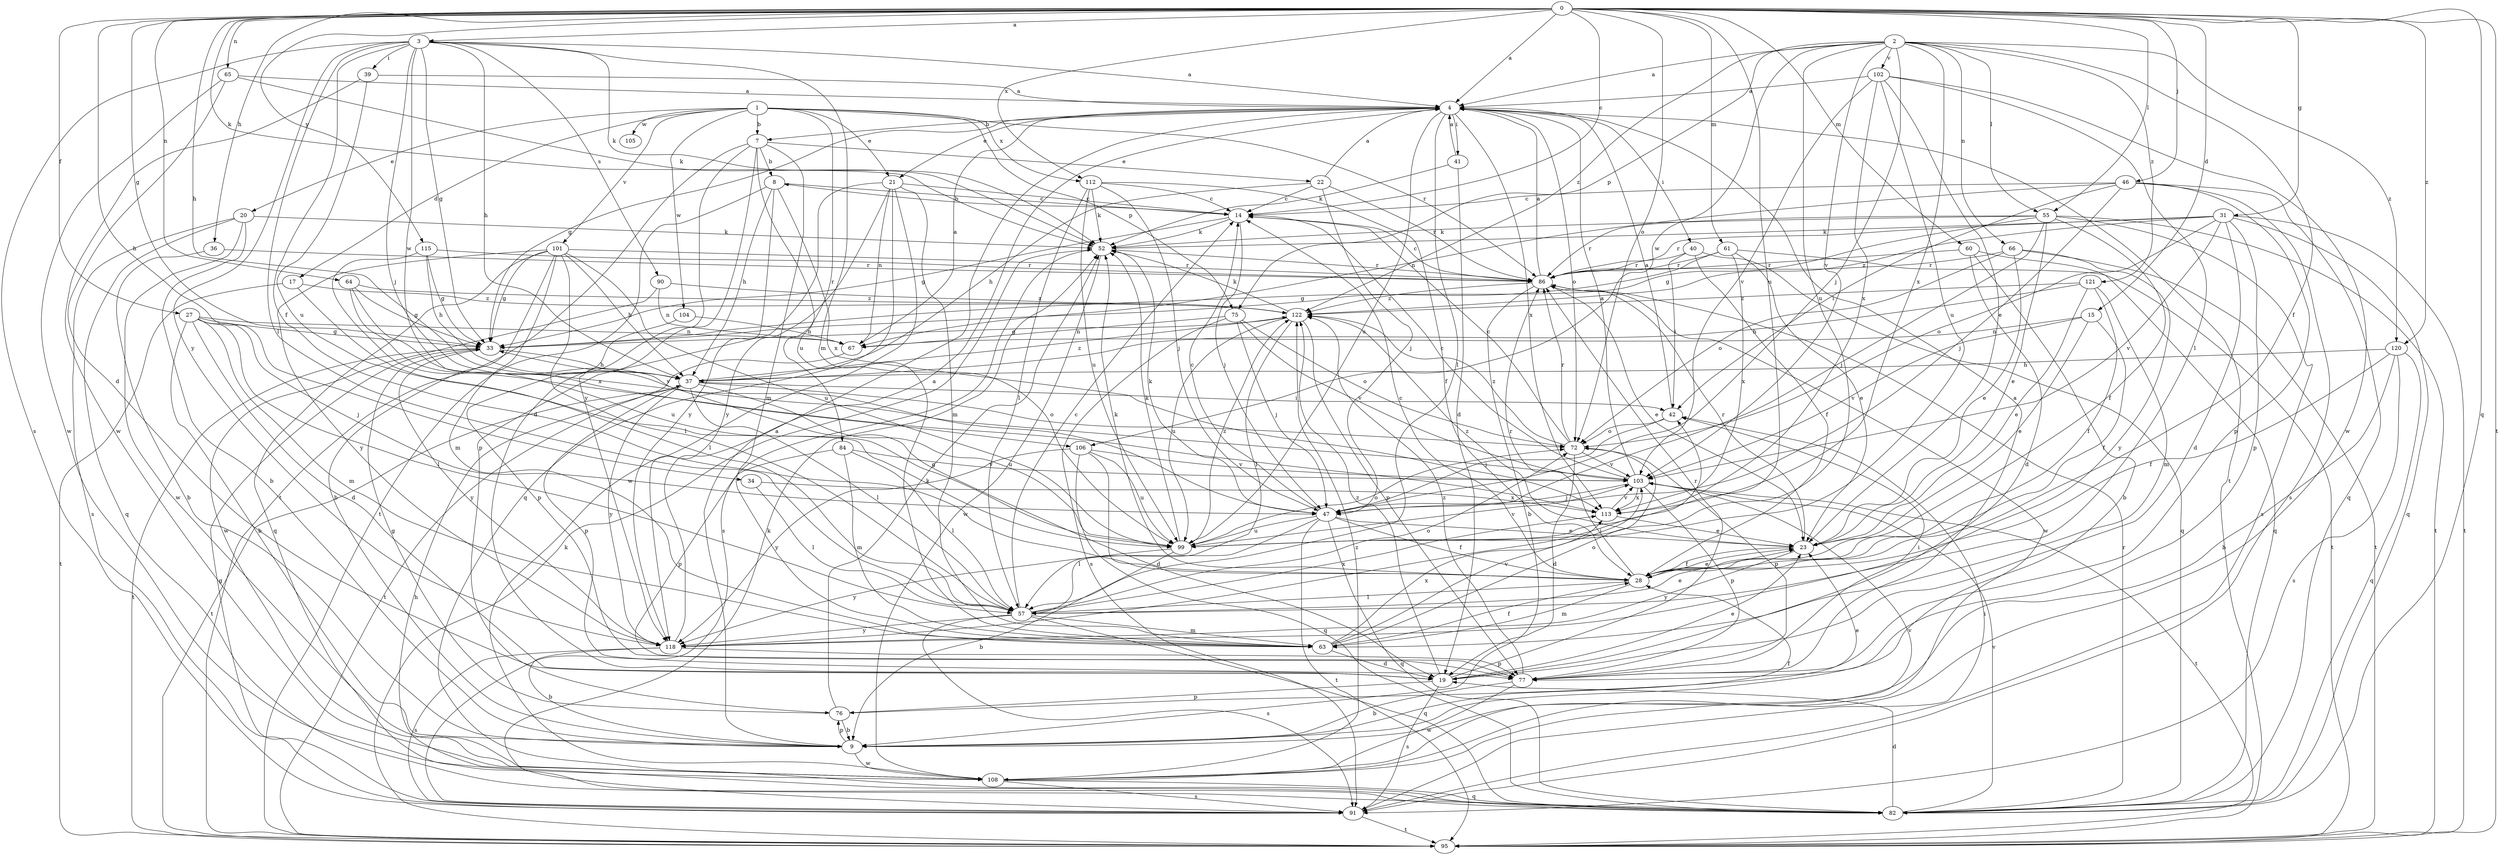 strict digraph  {
0;
1;
2;
3;
4;
7;
8;
9;
14;
15;
17;
19;
20;
21;
22;
23;
27;
28;
31;
33;
34;
36;
37;
39;
40;
41;
42;
46;
47;
52;
55;
57;
60;
61;
63;
64;
65;
66;
67;
72;
75;
76;
77;
82;
84;
86;
90;
91;
95;
99;
101;
102;
103;
104;
105;
106;
108;
112;
113;
115;
118;
120;
121;
122;
0 -> 3  [label=a];
0 -> 4  [label=a];
0 -> 14  [label=c];
0 -> 15  [label=d];
0 -> 27  [label=f];
0 -> 31  [label=g];
0 -> 33  [label=g];
0 -> 34  [label=h];
0 -> 36  [label=h];
0 -> 37  [label=h];
0 -> 46  [label=j];
0 -> 52  [label=k];
0 -> 55  [label=l];
0 -> 60  [label=m];
0 -> 61  [label=m];
0 -> 64  [label=n];
0 -> 65  [label=n];
0 -> 72  [label=o];
0 -> 82  [label=q];
0 -> 95  [label=t];
0 -> 99  [label=u];
0 -> 112  [label=x];
0 -> 115  [label=y];
0 -> 120  [label=z];
1 -> 7  [label=b];
1 -> 17  [label=d];
1 -> 20  [label=e];
1 -> 21  [label=e];
1 -> 75  [label=p];
1 -> 84  [label=r];
1 -> 86  [label=r];
1 -> 101  [label=v];
1 -> 104  [label=w];
1 -> 105  [label=w];
1 -> 112  [label=x];
2 -> 4  [label=a];
2 -> 28  [label=f];
2 -> 47  [label=j];
2 -> 55  [label=l];
2 -> 66  [label=n];
2 -> 75  [label=p];
2 -> 99  [label=u];
2 -> 102  [label=v];
2 -> 103  [label=v];
2 -> 106  [label=w];
2 -> 113  [label=x];
2 -> 120  [label=z];
2 -> 121  [label=z];
2 -> 122  [label=z];
3 -> 4  [label=a];
3 -> 28  [label=f];
3 -> 33  [label=g];
3 -> 37  [label=h];
3 -> 39  [label=i];
3 -> 47  [label=j];
3 -> 52  [label=k];
3 -> 57  [label=l];
3 -> 63  [label=m];
3 -> 90  [label=s];
3 -> 91  [label=s];
3 -> 106  [label=w];
3 -> 118  [label=y];
4 -> 7  [label=b];
4 -> 21  [label=e];
4 -> 33  [label=g];
4 -> 40  [label=i];
4 -> 41  [label=i];
4 -> 57  [label=l];
4 -> 72  [label=o];
4 -> 95  [label=t];
4 -> 99  [label=u];
4 -> 113  [label=x];
7 -> 8  [label=b];
7 -> 19  [label=d];
7 -> 22  [label=e];
7 -> 63  [label=m];
7 -> 95  [label=t];
7 -> 99  [label=u];
7 -> 118  [label=y];
8 -> 14  [label=c];
8 -> 37  [label=h];
8 -> 95  [label=t];
8 -> 113  [label=x];
8 -> 118  [label=y];
9 -> 4  [label=a];
9 -> 28  [label=f];
9 -> 76  [label=p];
9 -> 108  [label=w];
14 -> 8  [label=b];
14 -> 33  [label=g];
14 -> 47  [label=j];
14 -> 52  [label=k];
15 -> 23  [label=e];
15 -> 28  [label=f];
15 -> 67  [label=n];
15 -> 103  [label=v];
17 -> 57  [label=l];
17 -> 95  [label=t];
17 -> 122  [label=z];
19 -> 23  [label=e];
19 -> 76  [label=p];
19 -> 86  [label=r];
19 -> 91  [label=s];
19 -> 122  [label=z];
20 -> 9  [label=b];
20 -> 52  [label=k];
20 -> 82  [label=q];
20 -> 91  [label=s];
20 -> 108  [label=w];
21 -> 14  [label=c];
21 -> 63  [label=m];
21 -> 67  [label=n];
21 -> 76  [label=p];
21 -> 82  [label=q];
21 -> 108  [label=w];
21 -> 118  [label=y];
22 -> 4  [label=a];
22 -> 14  [label=c];
22 -> 37  [label=h];
22 -> 47  [label=j];
22 -> 86  [label=r];
23 -> 28  [label=f];
23 -> 86  [label=r];
23 -> 118  [label=y];
23 -> 122  [label=z];
27 -> 9  [label=b];
27 -> 19  [label=d];
27 -> 33  [label=g];
27 -> 47  [label=j];
27 -> 57  [label=l];
27 -> 63  [label=m];
27 -> 67  [label=n];
28 -> 14  [label=c];
28 -> 23  [label=e];
28 -> 33  [label=g];
28 -> 52  [label=k];
28 -> 57  [label=l];
28 -> 63  [label=m];
28 -> 86  [label=r];
31 -> 19  [label=d];
31 -> 52  [label=k];
31 -> 72  [label=o];
31 -> 77  [label=p];
31 -> 82  [label=q];
31 -> 86  [label=r];
31 -> 95  [label=t];
31 -> 103  [label=v];
31 -> 122  [label=z];
33 -> 37  [label=h];
33 -> 95  [label=t];
33 -> 118  [label=y];
34 -> 57  [label=l];
34 -> 113  [label=x];
36 -> 9  [label=b];
36 -> 86  [label=r];
37 -> 42  [label=i];
37 -> 57  [label=l];
37 -> 72  [label=o];
37 -> 77  [label=p];
37 -> 95  [label=t];
37 -> 99  [label=u];
37 -> 118  [label=y];
37 -> 122  [label=z];
39 -> 4  [label=a];
39 -> 99  [label=u];
39 -> 108  [label=w];
40 -> 28  [label=f];
40 -> 42  [label=i];
40 -> 82  [label=q];
40 -> 86  [label=r];
41 -> 4  [label=a];
41 -> 19  [label=d];
41 -> 52  [label=k];
42 -> 4  [label=a];
42 -> 47  [label=j];
42 -> 72  [label=o];
46 -> 14  [label=c];
46 -> 42  [label=i];
46 -> 47  [label=j];
46 -> 67  [label=n];
46 -> 77  [label=p];
46 -> 82  [label=q];
46 -> 91  [label=s];
47 -> 14  [label=c];
47 -> 23  [label=e];
47 -> 28  [label=f];
47 -> 52  [label=k];
47 -> 57  [label=l];
47 -> 82  [label=q];
47 -> 95  [label=t];
47 -> 99  [label=u];
52 -> 86  [label=r];
52 -> 91  [label=s];
52 -> 108  [label=w];
55 -> 23  [label=e];
55 -> 28  [label=f];
55 -> 33  [label=g];
55 -> 47  [label=j];
55 -> 52  [label=k];
55 -> 86  [label=r];
55 -> 91  [label=s];
55 -> 95  [label=t];
57 -> 14  [label=c];
57 -> 23  [label=e];
57 -> 63  [label=m];
57 -> 72  [label=o];
57 -> 82  [label=q];
57 -> 91  [label=s];
57 -> 113  [label=x];
57 -> 118  [label=y];
60 -> 9  [label=b];
60 -> 19  [label=d];
60 -> 82  [label=q];
60 -> 86  [label=r];
61 -> 23  [label=e];
61 -> 33  [label=g];
61 -> 86  [label=r];
61 -> 95  [label=t];
61 -> 113  [label=x];
63 -> 19  [label=d];
63 -> 28  [label=f];
63 -> 72  [label=o];
63 -> 103  [label=v];
63 -> 113  [label=x];
64 -> 33  [label=g];
64 -> 99  [label=u];
64 -> 103  [label=v];
64 -> 122  [label=z];
65 -> 4  [label=a];
65 -> 19  [label=d];
65 -> 52  [label=k];
65 -> 108  [label=w];
66 -> 23  [label=e];
66 -> 72  [label=o];
66 -> 86  [label=r];
66 -> 95  [label=t];
66 -> 118  [label=y];
67 -> 4  [label=a];
67 -> 95  [label=t];
72 -> 14  [label=c];
72 -> 19  [label=d];
72 -> 77  [label=p];
72 -> 86  [label=r];
72 -> 103  [label=v];
72 -> 122  [label=z];
75 -> 47  [label=j];
75 -> 67  [label=n];
75 -> 72  [label=o];
75 -> 91  [label=s];
75 -> 103  [label=v];
76 -> 9  [label=b];
76 -> 23  [label=e];
76 -> 33  [label=g];
76 -> 52  [label=k];
77 -> 4  [label=a];
77 -> 9  [label=b];
77 -> 42  [label=i];
77 -> 108  [label=w];
77 -> 122  [label=z];
82 -> 19  [label=d];
82 -> 37  [label=h];
82 -> 86  [label=r];
82 -> 103  [label=v];
84 -> 57  [label=l];
84 -> 63  [label=m];
84 -> 77  [label=p];
84 -> 103  [label=v];
86 -> 4  [label=a];
86 -> 9  [label=b];
86 -> 14  [label=c];
86 -> 23  [label=e];
86 -> 108  [label=w];
86 -> 122  [label=z];
90 -> 67  [label=n];
90 -> 108  [label=w];
90 -> 122  [label=z];
91 -> 33  [label=g];
91 -> 42  [label=i];
91 -> 52  [label=k];
91 -> 95  [label=t];
95 -> 52  [label=k];
99 -> 9  [label=b];
99 -> 52  [label=k];
99 -> 72  [label=o];
99 -> 103  [label=v];
99 -> 118  [label=y];
99 -> 122  [label=z];
101 -> 9  [label=b];
101 -> 33  [label=g];
101 -> 37  [label=h];
101 -> 57  [label=l];
101 -> 63  [label=m];
101 -> 82  [label=q];
101 -> 86  [label=r];
101 -> 99  [label=u];
101 -> 118  [label=y];
102 -> 4  [label=a];
102 -> 23  [label=e];
102 -> 57  [label=l];
102 -> 99  [label=u];
102 -> 103  [label=v];
102 -> 108  [label=w];
102 -> 113  [label=x];
103 -> 4  [label=a];
103 -> 14  [label=c];
103 -> 47  [label=j];
103 -> 77  [label=p];
103 -> 95  [label=t];
103 -> 113  [label=x];
104 -> 67  [label=n];
104 -> 77  [label=p];
106 -> 19  [label=d];
106 -> 82  [label=q];
106 -> 99  [label=u];
106 -> 103  [label=v];
106 -> 118  [label=y];
108 -> 82  [label=q];
108 -> 91  [label=s];
108 -> 103  [label=v];
108 -> 122  [label=z];
112 -> 14  [label=c];
112 -> 28  [label=f];
112 -> 47  [label=j];
112 -> 52  [label=k];
112 -> 57  [label=l];
112 -> 99  [label=u];
113 -> 23  [label=e];
113 -> 103  [label=v];
115 -> 33  [label=g];
115 -> 37  [label=h];
115 -> 86  [label=r];
115 -> 113  [label=x];
118 -> 4  [label=a];
118 -> 9  [label=b];
118 -> 42  [label=i];
118 -> 77  [label=p];
118 -> 91  [label=s];
120 -> 9  [label=b];
120 -> 28  [label=f];
120 -> 37  [label=h];
120 -> 82  [label=q];
120 -> 91  [label=s];
121 -> 23  [label=e];
121 -> 28  [label=f];
121 -> 37  [label=h];
121 -> 63  [label=m];
121 -> 122  [label=z];
122 -> 33  [label=g];
122 -> 52  [label=k];
122 -> 57  [label=l];
122 -> 77  [label=p];
122 -> 99  [label=u];
}
